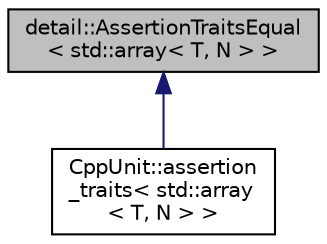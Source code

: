 digraph "detail::AssertionTraitsEqual&lt; std::array&lt; T, N &gt; &gt;"
{
  edge [fontname="Helvetica",fontsize="10",labelfontname="Helvetica",labelfontsize="10"];
  node [fontname="Helvetica",fontsize="10",shape=record];
  Node0 [label="detail::AssertionTraitsEqual\l\< std::array\< T, N \> \>",height=0.2,width=0.4,color="black", fillcolor="grey75", style="filled", fontcolor="black"];
  Node0 -> Node1 [dir="back",color="midnightblue",fontsize="10",style="solid",fontname="Helvetica"];
  Node1 [label="CppUnit::assertion\l_traits\< std::array\l\< T, N \> \>",height=0.2,width=0.4,color="black", fillcolor="white", style="filled",URL="$classCppUnit_1_1assertion__traits_3_01std_1_1array_3_01T_00_01N_01_4_01_4.html"];
}
